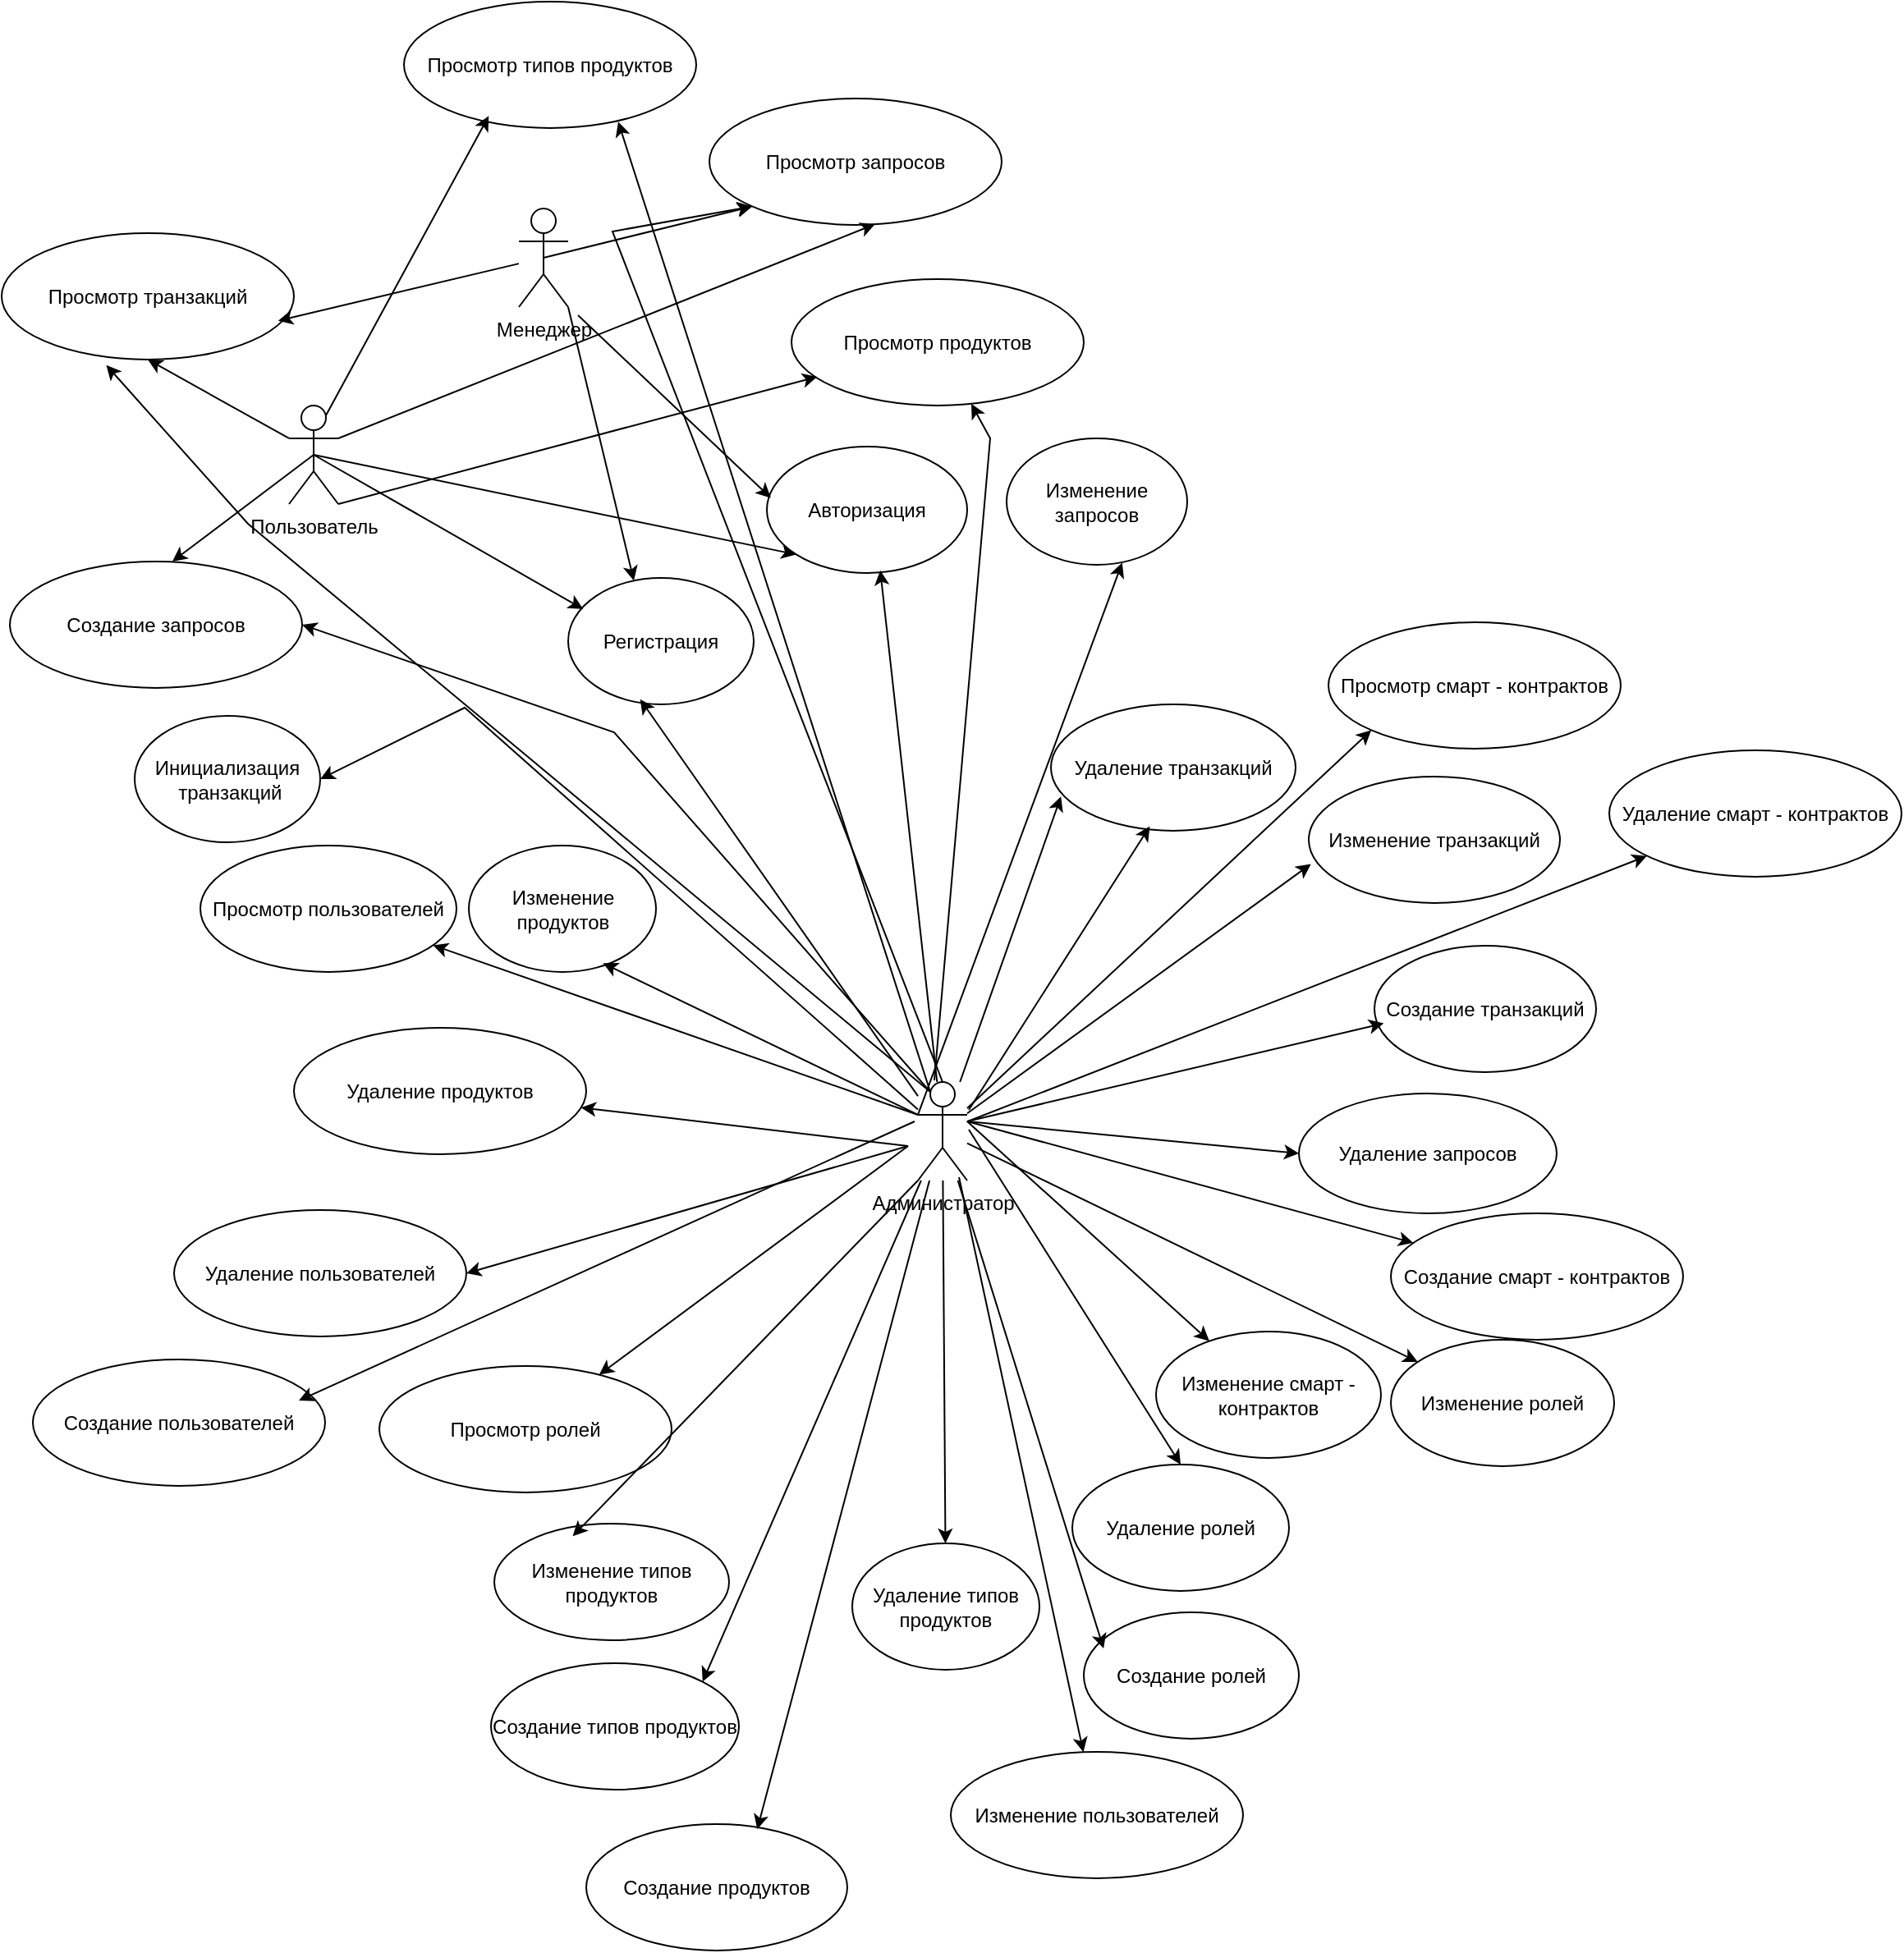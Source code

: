 <mxfile version="24.7.16">
  <diagram name="Page-1" id="tMKwrCwcSogvI-PuknFF">
    <mxGraphModel dx="2497" dy="1909" grid="0" gridSize="10" guides="1" tooltips="1" connect="1" arrows="1" fold="1" page="1" pageScale="1" pageWidth="850" pageHeight="1100" math="0" shadow="0">
      <root>
        <mxCell id="0" />
        <mxCell id="1" parent="0" />
        <mxCell id="kEzwi6B4QK5POM8SHYto-4" value="Просмотр транзакций " style="ellipse;whiteSpace=wrap;html=1;align=center;" vertex="1" parent="1">
          <mxGeometry x="-323" y="-360" width="178" height="77" as="geometry" />
        </mxCell>
        <mxCell id="kEzwi6B4QK5POM8SHYto-6" value="Изменение транзакций" style="ellipse;whiteSpace=wrap;html=1;align=center;" vertex="1" parent="1">
          <mxGeometry x="473" y="-29" width="153" height="77" as="geometry" />
        </mxCell>
        <mxCell id="kEzwi6B4QK5POM8SHYto-7" value="&lt;div&gt;Инициализация&lt;/div&gt;&lt;div&gt;&amp;nbsp;транзакций&lt;/div&gt;" style="ellipse;whiteSpace=wrap;html=1;align=center;" vertex="1" parent="1">
          <mxGeometry x="-242" y="-66" width="113" height="77" as="geometry" />
        </mxCell>
        <mxCell id="kEzwi6B4QK5POM8SHYto-8" value="Удаление транзакций" style="ellipse;whiteSpace=wrap;html=1;align=center;" vertex="1" parent="1">
          <mxGeometry x="316" y="-73" width="149" height="77" as="geometry" />
        </mxCell>
        <mxCell id="kEzwi6B4QK5POM8SHYto-21" value="Просмотр&amp;nbsp;пользователей " style="ellipse;whiteSpace=wrap;html=1;align=center;" vertex="1" parent="1">
          <mxGeometry x="-202" y="13" width="156" height="77" as="geometry" />
        </mxCell>
        <mxCell id="kEzwi6B4QK5POM8SHYto-22" value="Изменение пользователей" style="ellipse;whiteSpace=wrap;html=1;align=center;" vertex="1" parent="1">
          <mxGeometry x="255" y="565" width="178" height="77" as="geometry" />
        </mxCell>
        <mxCell id="kEzwi6B4QK5POM8SHYto-23" value="Создание пользователей" style="ellipse;whiteSpace=wrap;html=1;align=center;" vertex="1" parent="1">
          <mxGeometry x="-304" y="326" width="178" height="77" as="geometry" />
        </mxCell>
        <mxCell id="kEzwi6B4QK5POM8SHYto-24" value="Удаление пользователей" style="ellipse;whiteSpace=wrap;html=1;align=center;" vertex="1" parent="1">
          <mxGeometry x="-218" y="235" width="178" height="77" as="geometry" />
        </mxCell>
        <mxCell id="kEzwi6B4QK5POM8SHYto-25" value="Просмотр ролей " style="ellipse;whiteSpace=wrap;html=1;align=center;" vertex="1" parent="1">
          <mxGeometry x="-93" y="330" width="178" height="77" as="geometry" />
        </mxCell>
        <mxCell id="kEzwi6B4QK5POM8SHYto-26" value="Изменение ролей" style="ellipse;whiteSpace=wrap;html=1;align=center;" vertex="1" parent="1">
          <mxGeometry x="523" y="314" width="136" height="77" as="geometry" />
        </mxCell>
        <mxCell id="kEzwi6B4QK5POM8SHYto-27" value="Создание ролей" style="ellipse;whiteSpace=wrap;html=1;align=center;" vertex="1" parent="1">
          <mxGeometry x="336" y="480" width="131" height="77" as="geometry" />
        </mxCell>
        <mxCell id="kEzwi6B4QK5POM8SHYto-28" value="Удаление ролей" style="ellipse;whiteSpace=wrap;html=1;align=center;" vertex="1" parent="1">
          <mxGeometry x="329" y="390" width="132" height="77" as="geometry" />
        </mxCell>
        <mxCell id="kEzwi6B4QK5POM8SHYto-30" value="Просмотр продуктов" style="ellipse;whiteSpace=wrap;html=1;align=center;" vertex="1" parent="1">
          <mxGeometry x="158" y="-332" width="178" height="77" as="geometry" />
        </mxCell>
        <mxCell id="kEzwi6B4QK5POM8SHYto-34" value="Изменение продуктов" style="ellipse;whiteSpace=wrap;html=1;align=center;" vertex="1" parent="1">
          <mxGeometry x="-38.5" y="13" width="114" height="77" as="geometry" />
        </mxCell>
        <mxCell id="kEzwi6B4QK5POM8SHYto-35" value="Создание продуктов" style="ellipse;whiteSpace=wrap;html=1;align=center;" vertex="1" parent="1">
          <mxGeometry x="33" y="609" width="159" height="77" as="geometry" />
        </mxCell>
        <mxCell id="kEzwi6B4QK5POM8SHYto-36" value="Удаление продуктов" style="ellipse;whiteSpace=wrap;html=1;align=center;" vertex="1" parent="1">
          <mxGeometry x="-145" y="124" width="178" height="77" as="geometry" />
        </mxCell>
        <mxCell id="kEzwi6B4QK5POM8SHYto-37" value="Просмотр типов продуктов" style="ellipse;whiteSpace=wrap;html=1;align=center;" vertex="1" parent="1">
          <mxGeometry x="-78" y="-501" width="178" height="77" as="geometry" />
        </mxCell>
        <mxCell id="kEzwi6B4QK5POM8SHYto-38" value="Изменение типов продуктов" style="ellipse;whiteSpace=wrap;html=1;align=center;" vertex="1" parent="1">
          <mxGeometry x="-23" y="426" width="143" height="71" as="geometry" />
        </mxCell>
        <mxCell id="kEzwi6B4QK5POM8SHYto-39" value="Создание типов продуктов" style="ellipse;whiteSpace=wrap;html=1;align=center;" vertex="1" parent="1">
          <mxGeometry x="-25" y="511" width="151" height="77" as="geometry" />
        </mxCell>
        <mxCell id="kEzwi6B4QK5POM8SHYto-40" value="Удаление&amp;nbsp;типов продуктов" style="ellipse;whiteSpace=wrap;html=1;align=center;" vertex="1" parent="1">
          <mxGeometry x="195" y="438" width="114" height="77" as="geometry" />
        </mxCell>
        <mxCell id="kEzwi6B4QK5POM8SHYto-42" value="Просмотр&amp;nbsp;смарт - контрактов " style="ellipse;whiteSpace=wrap;html=1;align=center;" vertex="1" parent="1">
          <mxGeometry x="485" y="-123" width="178" height="77" as="geometry" />
        </mxCell>
        <mxCell id="kEzwi6B4QK5POM8SHYto-43" value="Изменение смарт - контрактов" style="ellipse;whiteSpace=wrap;html=1;align=center;" vertex="1" parent="1">
          <mxGeometry x="380" y="309" width="137" height="77" as="geometry" />
        </mxCell>
        <mxCell id="kEzwi6B4QK5POM8SHYto-44" value="Создание смарт - контрактов" style="ellipse;whiteSpace=wrap;html=1;align=center;" vertex="1" parent="1">
          <mxGeometry x="523" y="237" width="178" height="77" as="geometry" />
        </mxCell>
        <mxCell id="kEzwi6B4QK5POM8SHYto-45" value="Удаление смарт - контрактов" style="ellipse;whiteSpace=wrap;html=1;align=center;" vertex="1" parent="1">
          <mxGeometry x="656" y="-45" width="178" height="77" as="geometry" />
        </mxCell>
        <mxCell id="kEzwi6B4QK5POM8SHYto-50" value="Просмотр запросов " style="ellipse;whiteSpace=wrap;html=1;align=center;" vertex="1" parent="1">
          <mxGeometry x="108" y="-442" width="178" height="77" as="geometry" />
        </mxCell>
        <mxCell id="kEzwi6B4QK5POM8SHYto-51" value="Изменение запросов" style="ellipse;whiteSpace=wrap;html=1;align=center;" vertex="1" parent="1">
          <mxGeometry x="289" y="-235" width="110" height="77" as="geometry" />
        </mxCell>
        <mxCell id="kEzwi6B4QK5POM8SHYto-52" value="Создание запросов" style="ellipse;whiteSpace=wrap;html=1;align=center;" vertex="1" parent="1">
          <mxGeometry x="-318" y="-160" width="178" height="77" as="geometry" />
        </mxCell>
        <mxCell id="kEzwi6B4QK5POM8SHYto-53" value="Удаление запросов" style="ellipse;whiteSpace=wrap;html=1;align=center;" vertex="1" parent="1">
          <mxGeometry x="467" y="164" width="157" height="73" as="geometry" />
        </mxCell>
        <mxCell id="kEzwi6B4QK5POM8SHYto-54" value="Регистрация" style="ellipse;whiteSpace=wrap;html=1;align=center;" vertex="1" parent="1">
          <mxGeometry x="22" y="-150" width="113" height="77" as="geometry" />
        </mxCell>
        <mxCell id="kEzwi6B4QK5POM8SHYto-55" value="Авторизация" style="ellipse;whiteSpace=wrap;html=1;align=center;" vertex="1" parent="1">
          <mxGeometry x="143" y="-230" width="122" height="77" as="geometry" />
        </mxCell>
        <mxCell id="kEzwi6B4QK5POM8SHYto-60" value="Создание транзакций" style="ellipse;whiteSpace=wrap;html=1;align=center;" vertex="1" parent="1">
          <mxGeometry x="513" y="74" width="135" height="77" as="geometry" />
        </mxCell>
        <mxCell id="kEzwi6B4QK5POM8SHYto-61" value="" style="endArrow=classic;html=1;rounded=0;entryX=0.041;entryY=0.729;entryDx=0;entryDy=0;entryPerimeter=0;" edge="1" parent="1" source="kEzwi6B4QK5POM8SHYto-93" target="kEzwi6B4QK5POM8SHYto-8">
          <mxGeometry width="50" height="50" relative="1" as="geometry">
            <mxPoint x="271" y="176" as="sourcePoint" />
            <mxPoint x="321" y="126" as="targetPoint" />
          </mxGeometry>
        </mxCell>
        <mxCell id="kEzwi6B4QK5POM8SHYto-62" value="" style="endArrow=classic;html=1;rounded=0;entryX=0.009;entryY=0.691;entryDx=0;entryDy=0;entryPerimeter=0;" edge="1" parent="1" source="kEzwi6B4QK5POM8SHYto-93" target="kEzwi6B4QK5POM8SHYto-6">
          <mxGeometry width="50" height="50" relative="1" as="geometry">
            <mxPoint x="265" y="181" as="sourcePoint" />
            <mxPoint x="390" y="166" as="targetPoint" />
          </mxGeometry>
        </mxCell>
        <mxCell id="kEzwi6B4QK5POM8SHYto-63" value="" style="endArrow=classic;html=1;rounded=0;exitX=0.9;exitY=0.5;exitDx=0;exitDy=0;exitPerimeter=0;entryX=0.042;entryY=0.614;entryDx=0;entryDy=0;entryPerimeter=0;" edge="1" parent="1" target="kEzwi6B4QK5POM8SHYto-60">
          <mxGeometry width="50" height="50" relative="1" as="geometry">
            <mxPoint x="265" y="181" as="sourcePoint" />
            <mxPoint x="494" y="213" as="targetPoint" />
          </mxGeometry>
        </mxCell>
        <mxCell id="kEzwi6B4QK5POM8SHYto-65" value="" style="endArrow=classic;html=1;rounded=0;" edge="1" parent="1" source="kEzwi6B4QK5POM8SHYto-93" target="kEzwi6B4QK5POM8SHYto-45">
          <mxGeometry width="50" height="50" relative="1" as="geometry">
            <mxPoint x="265" y="181" as="sourcePoint" />
            <mxPoint x="335" y="31" as="targetPoint" />
          </mxGeometry>
        </mxCell>
        <mxCell id="kEzwi6B4QK5POM8SHYto-66" value="" style="endArrow=classic;html=1;rounded=0;entryX=0;entryY=1;entryDx=0;entryDy=0;" edge="1" parent="1" source="kEzwi6B4QK5POM8SHYto-93" target="kEzwi6B4QK5POM8SHYto-42">
          <mxGeometry width="50" height="50" relative="1" as="geometry">
            <mxPoint x="265" y="181" as="sourcePoint" />
            <mxPoint x="335" y="31" as="targetPoint" />
          </mxGeometry>
        </mxCell>
        <mxCell id="kEzwi6B4QK5POM8SHYto-67" value="" style="endArrow=classic;html=1;rounded=0;exitX=0.9;exitY=0.5;exitDx=0;exitDy=0;exitPerimeter=0;entryX=0;entryY=0.5;entryDx=0;entryDy=0;" edge="1" parent="1" target="kEzwi6B4QK5POM8SHYto-53">
          <mxGeometry width="50" height="50" relative="1" as="geometry">
            <mxPoint x="265" y="181" as="sourcePoint" />
            <mxPoint x="377" y="247" as="targetPoint" />
          </mxGeometry>
        </mxCell>
        <mxCell id="kEzwi6B4QK5POM8SHYto-68" value="" style="endArrow=classic;html=1;rounded=0;exitX=0.9;exitY=0.5;exitDx=0;exitDy=0;exitPerimeter=0;" edge="1" parent="1" target="kEzwi6B4QK5POM8SHYto-44">
          <mxGeometry width="50" height="50" relative="1" as="geometry">
            <mxPoint x="265" y="181" as="sourcePoint" />
            <mxPoint x="335" y="190" as="targetPoint" />
          </mxGeometry>
        </mxCell>
        <mxCell id="kEzwi6B4QK5POM8SHYto-69" value="" style="endArrow=classic;html=1;rounded=0;exitX=0.9;exitY=0.5;exitDx=0;exitDy=0;exitPerimeter=0;" edge="1" parent="1" target="kEzwi6B4QK5POM8SHYto-43">
          <mxGeometry width="50" height="50" relative="1" as="geometry">
            <mxPoint x="265" y="181" as="sourcePoint" />
            <mxPoint x="422" y="262" as="targetPoint" />
          </mxGeometry>
        </mxCell>
        <mxCell id="kEzwi6B4QK5POM8SHYto-70" value="" style="endArrow=classic;html=1;rounded=0;" edge="1" parent="1" source="kEzwi6B4QK5POM8SHYto-93" target="kEzwi6B4QK5POM8SHYto-26">
          <mxGeometry width="50" height="50" relative="1" as="geometry">
            <mxPoint x="265" y="181" as="sourcePoint" />
            <mxPoint x="115" y="400" as="targetPoint" />
          </mxGeometry>
        </mxCell>
        <mxCell id="kEzwi6B4QK5POM8SHYto-71" value="" style="endArrow=classic;html=1;rounded=0;entryX=0.5;entryY=0;entryDx=0;entryDy=0;" edge="1" parent="1" target="kEzwi6B4QK5POM8SHYto-28">
          <mxGeometry width="50" height="50" relative="1" as="geometry">
            <mxPoint x="266" y="186" as="sourcePoint" />
            <mxPoint x="210" y="291" as="targetPoint" />
          </mxGeometry>
        </mxCell>
        <mxCell id="kEzwi6B4QK5POM8SHYto-73" value="" style="endArrow=classic;html=1;rounded=0;" edge="1" parent="1" source="kEzwi6B4QK5POM8SHYto-93" target="kEzwi6B4QK5POM8SHYto-40">
          <mxGeometry width="50" height="50" relative="1" as="geometry">
            <mxPoint x="253" y="211" as="sourcePoint" />
            <mxPoint x="109" y="319" as="targetPoint" />
          </mxGeometry>
        </mxCell>
        <mxCell id="kEzwi6B4QK5POM8SHYto-75" value="" style="endArrow=classic;html=1;rounded=0;exitX=0.617;exitY=0.133;exitDx=0;exitDy=0;exitPerimeter=0;" edge="1" parent="1" target="kEzwi6B4QK5POM8SHYto-22">
          <mxGeometry width="50" height="50" relative="1" as="geometry">
            <mxPoint x="260.02" y="214.99" as="sourcePoint" />
            <mxPoint x="88" y="310" as="targetPoint" />
          </mxGeometry>
        </mxCell>
        <mxCell id="kEzwi6B4QK5POM8SHYto-76" value="" style="endArrow=classic;html=1;rounded=0;entryX=0.092;entryY=0.286;entryDx=0;entryDy=0;entryPerimeter=0;" edge="1" parent="1" source="kEzwi6B4QK5POM8SHYto-93" target="kEzwi6B4QK5POM8SHYto-27">
          <mxGeometry width="50" height="50" relative="1" as="geometry">
            <mxPoint x="249" y="211" as="sourcePoint" />
            <mxPoint x="364" y="351" as="targetPoint" />
          </mxGeometry>
        </mxCell>
        <mxCell id="kEzwi6B4QK5POM8SHYto-77" value="" style="endArrow=classic;html=1;rounded=0;entryX=0.453;entryY=0.037;entryDx=0;entryDy=0;entryPerimeter=0;" edge="1" parent="1">
          <mxGeometry width="50" height="50" relative="1" as="geometry">
            <mxPoint x="235" y="217" as="sourcePoint" />
            <mxPoint x="24.779" y="433.627" as="targetPoint" />
          </mxGeometry>
        </mxCell>
        <mxCell id="kEzwi6B4QK5POM8SHYto-78" value="" style="endArrow=classic;html=1;rounded=0;entryX=1;entryY=0;entryDx=0;entryDy=0;" edge="1" parent="1" source="kEzwi6B4QK5POM8SHYto-93" target="kEzwi6B4QK5POM8SHYto-39">
          <mxGeometry width="50" height="50" relative="1" as="geometry">
            <mxPoint x="256" y="213" as="sourcePoint" />
            <mxPoint x="119" y="255" as="targetPoint" />
          </mxGeometry>
        </mxCell>
        <mxCell id="kEzwi6B4QK5POM8SHYto-79" value="" style="endArrow=classic;html=1;rounded=0;entryX=0.655;entryY=0.041;entryDx=0;entryDy=0;entryPerimeter=0;" edge="1" parent="1" source="kEzwi6B4QK5POM8SHYto-93" target="kEzwi6B4QK5POM8SHYto-35">
          <mxGeometry width="50" height="50" relative="1" as="geometry">
            <mxPoint x="253" y="211" as="sourcePoint" />
            <mxPoint x="47" y="233" as="targetPoint" />
          </mxGeometry>
        </mxCell>
        <mxCell id="kEzwi6B4QK5POM8SHYto-80" value="" style="endArrow=classic;html=1;rounded=0;exitX=0;exitY=0.75;exitDx=0;exitDy=0;" edge="1" parent="1" target="kEzwi6B4QK5POM8SHYto-25">
          <mxGeometry width="50" height="50" relative="1" as="geometry">
            <mxPoint x="229" y="196" as="sourcePoint" />
            <mxPoint x="236" y="59" as="targetPoint" />
          </mxGeometry>
        </mxCell>
        <mxCell id="kEzwi6B4QK5POM8SHYto-81" value="" style="endArrow=classic;html=1;rounded=0;exitX=0.1;exitY=0.5;exitDx=0;exitDy=0;exitPerimeter=0;entryX=0.91;entryY=0.325;entryDx=0;entryDy=0;entryPerimeter=0;" edge="1" parent="1" target="kEzwi6B4QK5POM8SHYto-23">
          <mxGeometry width="50" height="50" relative="1" as="geometry">
            <mxPoint x="233" y="181" as="sourcePoint" />
            <mxPoint x="134" y="90" as="targetPoint" />
          </mxGeometry>
        </mxCell>
        <mxCell id="kEzwi6B4QK5POM8SHYto-82" value="" style="endArrow=classic;html=1;rounded=0;exitX=0;exitY=0.75;exitDx=0;exitDy=0;entryX=1;entryY=0.5;entryDx=0;entryDy=0;" edge="1" parent="1" target="kEzwi6B4QK5POM8SHYto-24">
          <mxGeometry width="50" height="50" relative="1" as="geometry">
            <mxPoint x="229" y="196" as="sourcePoint" />
            <mxPoint x="136" y="137" as="targetPoint" />
          </mxGeometry>
        </mxCell>
        <mxCell id="kEzwi6B4QK5POM8SHYto-83" value="" style="endArrow=classic;html=1;rounded=0;exitX=0;exitY=0.75;exitDx=0;exitDy=0;" edge="1" parent="1" target="kEzwi6B4QK5POM8SHYto-36">
          <mxGeometry width="50" height="50" relative="1" as="geometry">
            <mxPoint x="229" y="196" as="sourcePoint" />
            <mxPoint x="7" y="67" as="targetPoint" />
          </mxGeometry>
        </mxCell>
        <mxCell id="kEzwi6B4QK5POM8SHYto-89" value="" style="endArrow=classic;html=1;rounded=0;entryX=0.388;entryY=0.96;entryDx=0;entryDy=0;entryPerimeter=0;" edge="1" parent="1" source="kEzwi6B4QK5POM8SHYto-93" target="kEzwi6B4QK5POM8SHYto-54">
          <mxGeometry width="50" height="50" relative="1" as="geometry">
            <mxPoint x="233" y="181" as="sourcePoint" />
            <mxPoint x="60" y="-80" as="targetPoint" />
          </mxGeometry>
        </mxCell>
        <mxCell id="kEzwi6B4QK5POM8SHYto-90" value="" style="endArrow=classic;html=1;rounded=0;entryX=0.566;entryY=0.979;entryDx=0;entryDy=0;entryPerimeter=0;" edge="1" parent="1" source="kEzwi6B4QK5POM8SHYto-93" target="kEzwi6B4QK5POM8SHYto-55">
          <mxGeometry width="50" height="50" relative="1" as="geometry">
            <mxPoint x="233" y="181" as="sourcePoint" />
            <mxPoint x="52" y="-47" as="targetPoint" />
          </mxGeometry>
        </mxCell>
        <mxCell id="kEzwi6B4QK5POM8SHYto-93" value="Администратор" style="shape=umlActor;verticalLabelPosition=bottom;verticalAlign=top;html=1;outlineConnect=0;" vertex="1" parent="1">
          <mxGeometry x="235" y="157" width="30" height="60" as="geometry" />
        </mxCell>
        <mxCell id="kEzwi6B4QK5POM8SHYto-96" value="Менеджер" style="shape=umlActor;verticalLabelPosition=bottom;verticalAlign=top;html=1;outlineConnect=0;" vertex="1" parent="1">
          <mxGeometry x="-8" y="-375" width="30" height="60" as="geometry" />
        </mxCell>
        <mxCell id="kEzwi6B4QK5POM8SHYto-97" value="Пользователь" style="shape=umlActor;verticalLabelPosition=bottom;verticalAlign=top;html=1;outlineConnect=0;" vertex="1" parent="1">
          <mxGeometry x="-148" y="-255" width="30" height="60" as="geometry" />
        </mxCell>
        <mxCell id="kEzwi6B4QK5POM8SHYto-100" value="" style="endArrow=classic;html=1;rounded=0;exitX=0;exitY=0.333;exitDx=0;exitDy=0;exitPerimeter=0;entryX=0.64;entryY=0.983;entryDx=0;entryDy=0;entryPerimeter=0;" edge="1" parent="1" source="kEzwi6B4QK5POM8SHYto-93" target="kEzwi6B4QK5POM8SHYto-51">
          <mxGeometry width="50" height="50" relative="1" as="geometry">
            <mxPoint x="13" y="15" as="sourcePoint" />
            <mxPoint x="63" y="-35" as="targetPoint" />
          </mxGeometry>
        </mxCell>
        <mxCell id="kEzwi6B4QK5POM8SHYto-101" value="" style="endArrow=classic;html=1;rounded=0;exitX=0;exitY=0.333;exitDx=0;exitDy=0;exitPerimeter=0;" edge="1" parent="1" source="kEzwi6B4QK5POM8SHYto-93" target="kEzwi6B4QK5POM8SHYto-21">
          <mxGeometry width="50" height="50" relative="1" as="geometry">
            <mxPoint x="-113" y="-12" as="sourcePoint" />
            <mxPoint x="-63" y="-62" as="targetPoint" />
          </mxGeometry>
        </mxCell>
        <mxCell id="kEzwi6B4QK5POM8SHYto-102" value="" style="endArrow=classic;html=1;rounded=0;exitX=0;exitY=0.333;exitDx=0;exitDy=0;exitPerimeter=0;entryX=0.717;entryY=0.931;entryDx=0;entryDy=0;entryPerimeter=0;" edge="1" parent="1" source="kEzwi6B4QK5POM8SHYto-93" target="kEzwi6B4QK5POM8SHYto-34">
          <mxGeometry width="50" height="50" relative="1" as="geometry">
            <mxPoint x="-62" y="-2" as="sourcePoint" />
            <mxPoint x="-12" y="-52" as="targetPoint" />
          </mxGeometry>
        </mxCell>
        <mxCell id="kEzwi6B4QK5POM8SHYto-115" value="" style="endArrow=classic;html=1;rounded=0;entryX=0.404;entryY=0.964;entryDx=0;entryDy=0;entryPerimeter=0;" edge="1" parent="1" target="kEzwi6B4QK5POM8SHYto-8">
          <mxGeometry width="50" height="50" relative="1" as="geometry">
            <mxPoint x="266" y="174" as="sourcePoint" />
            <mxPoint x="-70" y="-69" as="targetPoint" />
          </mxGeometry>
        </mxCell>
        <mxCell id="kEzwi6B4QK5POM8SHYto-124" value="" style="endArrow=classic;html=1;rounded=0;entryX=1;entryY=0.5;entryDx=0;entryDy=0;" edge="1" parent="1" source="kEzwi6B4QK5POM8SHYto-93" target="kEzwi6B4QK5POM8SHYto-7">
          <mxGeometry width="50" height="50" relative="1" as="geometry">
            <mxPoint x="-178" y="-22" as="sourcePoint" />
            <mxPoint x="-128" y="-72" as="targetPoint" />
            <Array as="points">
              <mxPoint x="-41" y="-71" />
            </Array>
          </mxGeometry>
        </mxCell>
        <mxCell id="kEzwi6B4QK5POM8SHYto-130" value="" style="endArrow=classic;html=1;rounded=0;exitX=0.5;exitY=0.5;exitDx=0;exitDy=0;exitPerimeter=0;entryX=0;entryY=1;entryDx=0;entryDy=0;" edge="1" parent="1" source="kEzwi6B4QK5POM8SHYto-97" target="kEzwi6B4QK5POM8SHYto-55">
          <mxGeometry width="50" height="50" relative="1" as="geometry">
            <mxPoint x="-1" y="-91" as="sourcePoint" />
            <mxPoint x="49" y="-141" as="targetPoint" />
          </mxGeometry>
        </mxCell>
        <mxCell id="kEzwi6B4QK5POM8SHYto-131" value="" style="endArrow=classic;html=1;rounded=0;exitX=1;exitY=1;exitDx=0;exitDy=0;exitPerimeter=0;entryX=0.354;entryY=0.022;entryDx=0;entryDy=0;entryPerimeter=0;" edge="1" parent="1" source="kEzwi6B4QK5POM8SHYto-96" target="kEzwi6B4QK5POM8SHYto-54">
          <mxGeometry width="50" height="50" relative="1" as="geometry">
            <mxPoint x="30" y="-80" as="sourcePoint" />
            <mxPoint x="80" y="-130" as="targetPoint" />
          </mxGeometry>
        </mxCell>
        <mxCell id="kEzwi6B4QK5POM8SHYto-132" value="" style="endArrow=classic;html=1;rounded=0;entryX=0.02;entryY=0.406;entryDx=0;entryDy=0;entryPerimeter=0;" edge="1" parent="1" target="kEzwi6B4QK5POM8SHYto-55">
          <mxGeometry width="50" height="50" relative="1" as="geometry">
            <mxPoint x="28" y="-310" as="sourcePoint" />
            <mxPoint x="-22" y="-81" as="targetPoint" />
          </mxGeometry>
        </mxCell>
        <mxCell id="kEzwi6B4QK5POM8SHYto-133" value="" style="endArrow=classic;html=1;rounded=0;exitX=0.5;exitY=0.5;exitDx=0;exitDy=0;exitPerimeter=0;entryX=0.081;entryY=0.246;entryDx=0;entryDy=0;entryPerimeter=0;" edge="1" parent="1" source="kEzwi6B4QK5POM8SHYto-97" target="kEzwi6B4QK5POM8SHYto-54">
          <mxGeometry width="50" height="50" relative="1" as="geometry">
            <mxPoint x="-154" y="-42" as="sourcePoint" />
            <mxPoint x="-104" y="-92" as="targetPoint" />
          </mxGeometry>
        </mxCell>
        <mxCell id="kEzwi6B4QK5POM8SHYto-134" value="" style="endArrow=classic;html=1;rounded=0;exitX=0.5;exitY=0.5;exitDx=0;exitDy=0;exitPerimeter=0;entryX=0.556;entryY=0;entryDx=0;entryDy=0;entryPerimeter=0;" edge="1" parent="1" source="kEzwi6B4QK5POM8SHYto-97" target="kEzwi6B4QK5POM8SHYto-52">
          <mxGeometry width="50" height="50" relative="1" as="geometry">
            <mxPoint x="-189" y="-72" as="sourcePoint" />
            <mxPoint x="-139" y="-122" as="targetPoint" />
          </mxGeometry>
        </mxCell>
        <mxCell id="kEzwi6B4QK5POM8SHYto-135" value="" style="endArrow=classic;html=1;rounded=0;exitX=0.25;exitY=0.1;exitDx=0;exitDy=0;exitPerimeter=0;entryX=1;entryY=0.5;entryDx=0;entryDy=0;" edge="1" parent="1" source="kEzwi6B4QK5POM8SHYto-93" target="kEzwi6B4QK5POM8SHYto-52">
          <mxGeometry width="50" height="50" relative="1" as="geometry">
            <mxPoint x="-306" y="-19" as="sourcePoint" />
            <mxPoint x="-7" y="-126" as="targetPoint" />
            <Array as="points">
              <mxPoint x="50" y="-56" />
            </Array>
          </mxGeometry>
        </mxCell>
        <mxCell id="kEzwi6B4QK5POM8SHYto-136" value="" style="endArrow=classic;html=1;rounded=0;exitX=0;exitY=0.333;exitDx=0;exitDy=0;exitPerimeter=0;entryX=0.5;entryY=1;entryDx=0;entryDy=0;" edge="1" parent="1" source="kEzwi6B4QK5POM8SHYto-97" target="kEzwi6B4QK5POM8SHYto-4">
          <mxGeometry width="50" height="50" relative="1" as="geometry">
            <mxPoint x="-376" y="-208" as="sourcePoint" />
            <mxPoint x="-326" y="-258" as="targetPoint" />
          </mxGeometry>
        </mxCell>
        <mxCell id="kEzwi6B4QK5POM8SHYto-138" value="" style="endArrow=classic;html=1;rounded=0;exitX=0.5;exitY=0.5;exitDx=0;exitDy=0;exitPerimeter=0;entryX=0;entryY=1;entryDx=0;entryDy=0;" edge="1" parent="1" source="kEzwi6B4QK5POM8SHYto-96" target="kEzwi6B4QK5POM8SHYto-50">
          <mxGeometry width="50" height="50" relative="1" as="geometry">
            <mxPoint x="-242" y="-453" as="sourcePoint" />
            <mxPoint x="-192" y="-503" as="targetPoint" />
          </mxGeometry>
        </mxCell>
        <mxCell id="kEzwi6B4QK5POM8SHYto-139" value="" style="endArrow=classic;html=1;rounded=0;exitX=0.75;exitY=0.1;exitDx=0;exitDy=0;exitPerimeter=0;entryX=0.29;entryY=0.905;entryDx=0;entryDy=0;entryPerimeter=0;" edge="1" parent="1" source="kEzwi6B4QK5POM8SHYto-97" target="kEzwi6B4QK5POM8SHYto-37">
          <mxGeometry width="50" height="50" relative="1" as="geometry">
            <mxPoint x="-307" y="-379" as="sourcePoint" />
            <mxPoint x="-38" y="-423" as="targetPoint" />
          </mxGeometry>
        </mxCell>
        <mxCell id="kEzwi6B4QK5POM8SHYto-140" value="" style="endArrow=classic;html=1;rounded=0;entryX=0.946;entryY=0.693;entryDx=0;entryDy=0;entryPerimeter=0;" edge="1" parent="1" source="kEzwi6B4QK5POM8SHYto-96" target="kEzwi6B4QK5POM8SHYto-4">
          <mxGeometry width="50" height="50" relative="1" as="geometry">
            <mxPoint x="-214" y="-406" as="sourcePoint" />
            <mxPoint x="-164" y="-456" as="targetPoint" />
          </mxGeometry>
        </mxCell>
        <mxCell id="kEzwi6B4QK5POM8SHYto-142" value="" style="endArrow=classic;html=1;rounded=0;exitX=1;exitY=0.333;exitDx=0;exitDy=0;exitPerimeter=0;entryX=0.567;entryY=0.994;entryDx=0;entryDy=0;entryPerimeter=0;" edge="1" parent="1" source="kEzwi6B4QK5POM8SHYto-97" target="kEzwi6B4QK5POM8SHYto-50">
          <mxGeometry width="50" height="50" relative="1" as="geometry">
            <mxPoint x="-313" y="-425" as="sourcePoint" />
            <mxPoint x="-263" y="-475" as="targetPoint" />
          </mxGeometry>
        </mxCell>
        <mxCell id="kEzwi6B4QK5POM8SHYto-143" value="" style="endArrow=classic;html=1;rounded=0;exitX=0.25;exitY=0.1;exitDx=0;exitDy=0;exitPerimeter=0;entryX=0.358;entryY=1.044;entryDx=0;entryDy=0;entryPerimeter=0;" edge="1" parent="1" source="kEzwi6B4QK5POM8SHYto-93" target="kEzwi6B4QK5POM8SHYto-4">
          <mxGeometry width="50" height="50" relative="1" as="geometry">
            <mxPoint x="-384" y="-240" as="sourcePoint" />
            <mxPoint x="-334" y="-290" as="targetPoint" />
            <Array as="points">
              <mxPoint x="-173" y="-183" />
            </Array>
          </mxGeometry>
        </mxCell>
        <mxCell id="kEzwi6B4QK5POM8SHYto-144" value="" style="endArrow=classic;html=1;rounded=0;" edge="1" parent="1" target="kEzwi6B4QK5POM8SHYto-30">
          <mxGeometry width="50" height="50" relative="1" as="geometry">
            <mxPoint x="245" y="156" as="sourcePoint" />
            <mxPoint x="-323" y="-208" as="targetPoint" />
            <Array as="points">
              <mxPoint x="279" y="-235" />
            </Array>
          </mxGeometry>
        </mxCell>
        <mxCell id="kEzwi6B4QK5POM8SHYto-145" value="" style="endArrow=classic;html=1;rounded=0;exitX=0.5;exitY=0;exitDx=0;exitDy=0;exitPerimeter=0;entryX=0;entryY=1;entryDx=0;entryDy=0;" edge="1" parent="1" source="kEzwi6B4QK5POM8SHYto-93" target="kEzwi6B4QK5POM8SHYto-50">
          <mxGeometry width="50" height="50" relative="1" as="geometry">
            <mxPoint x="-298" y="-211" as="sourcePoint" />
            <mxPoint x="69" y="-403" as="targetPoint" />
            <Array as="points">
              <mxPoint x="49" y="-361" />
            </Array>
          </mxGeometry>
        </mxCell>
        <mxCell id="kEzwi6B4QK5POM8SHYto-146" value="" style="endArrow=classic;html=1;rounded=0;exitX=0.25;exitY=0.1;exitDx=0;exitDy=0;exitPerimeter=0;entryX=0.733;entryY=0.95;entryDx=0;entryDy=0;entryPerimeter=0;" edge="1" parent="1" source="kEzwi6B4QK5POM8SHYto-93" target="kEzwi6B4QK5POM8SHYto-37">
          <mxGeometry width="50" height="50" relative="1" as="geometry">
            <mxPoint x="-403" y="41" as="sourcePoint" />
            <mxPoint x="-353" y="-9" as="targetPoint" />
          </mxGeometry>
        </mxCell>
        <mxCell id="kEzwi6B4QK5POM8SHYto-147" value="" style="endArrow=classic;html=1;rounded=0;exitX=1;exitY=1;exitDx=0;exitDy=0;exitPerimeter=0;entryX=0.088;entryY=0.772;entryDx=0;entryDy=0;entryPerimeter=0;" edge="1" parent="1" source="kEzwi6B4QK5POM8SHYto-97" target="kEzwi6B4QK5POM8SHYto-30">
          <mxGeometry width="50" height="50" relative="1" as="geometry">
            <mxPoint x="-120" y="5" as="sourcePoint" />
            <mxPoint x="-70" y="-45" as="targetPoint" />
          </mxGeometry>
        </mxCell>
      </root>
    </mxGraphModel>
  </diagram>
</mxfile>
